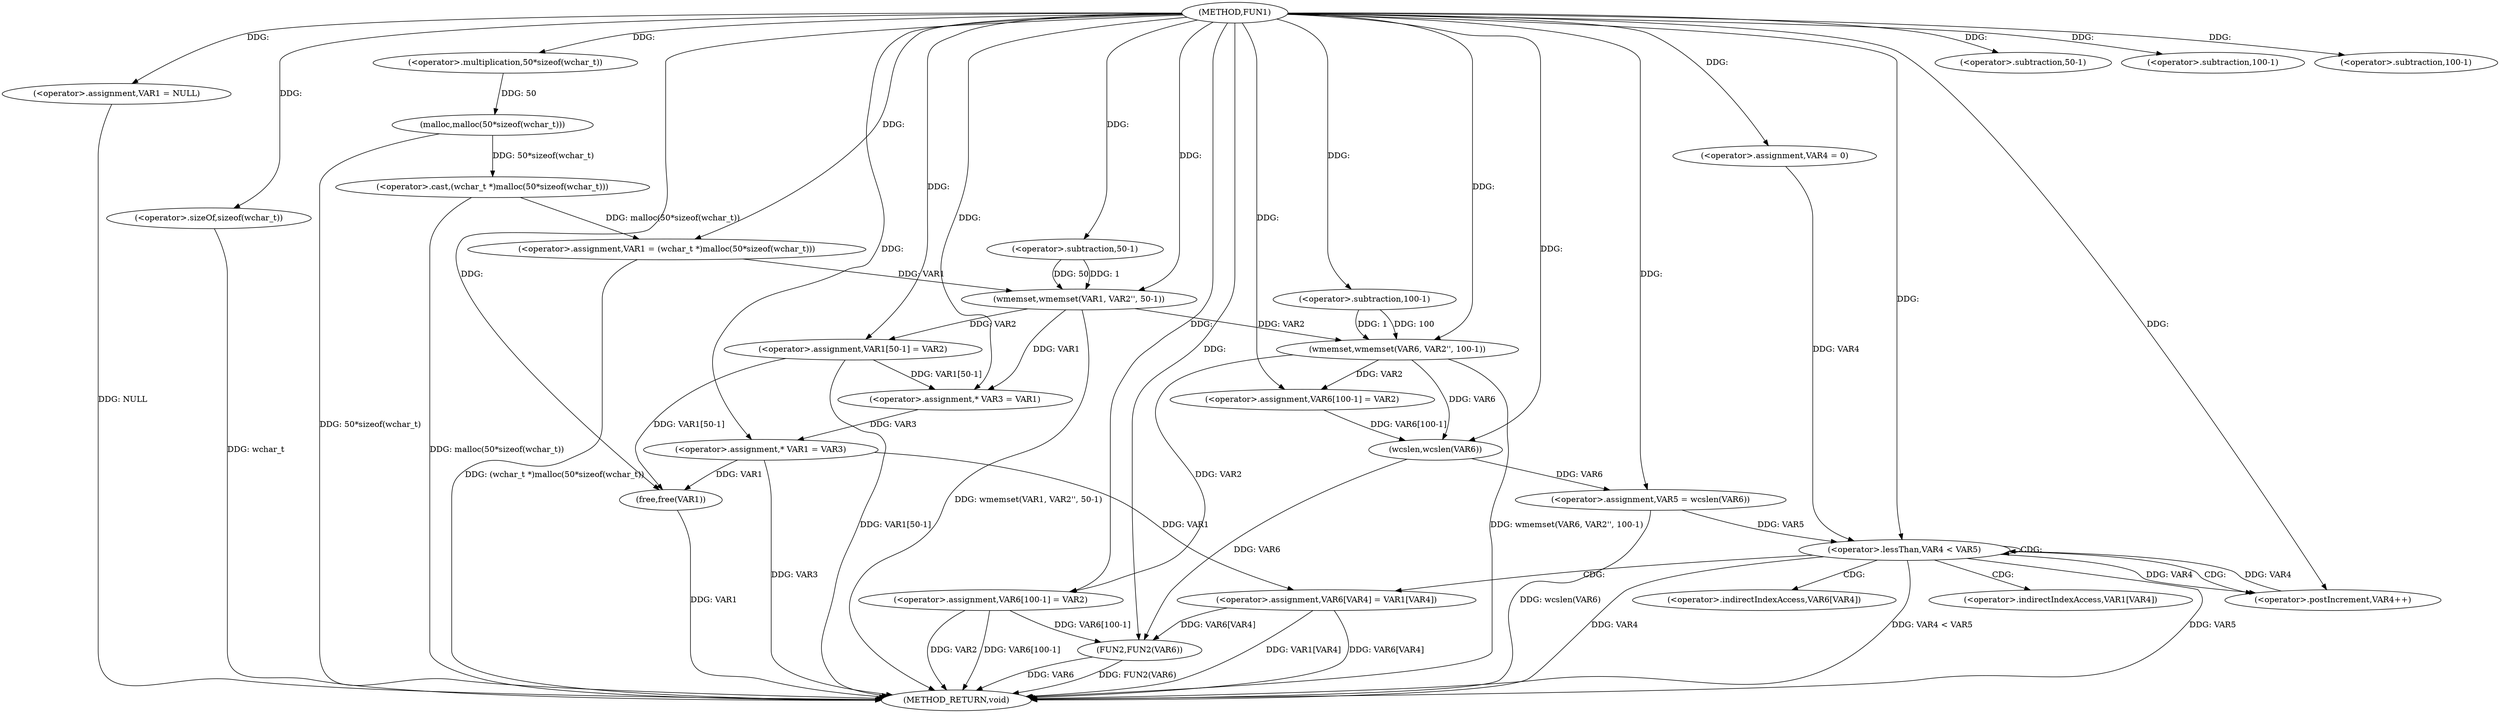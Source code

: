 digraph FUN1 {  
"1000100" [label = "(METHOD,FUN1)" ]
"1000186" [label = "(METHOD_RETURN,void)" ]
"1000103" [label = "(<operator>.assignment,VAR1 = NULL)" ]
"1000106" [label = "(<operator>.assignment,VAR1 = (wchar_t *)malloc(50*sizeof(wchar_t)))" ]
"1000108" [label = "(<operator>.cast,(wchar_t *)malloc(50*sizeof(wchar_t)))" ]
"1000110" [label = "(malloc,malloc(50*sizeof(wchar_t)))" ]
"1000111" [label = "(<operator>.multiplication,50*sizeof(wchar_t))" ]
"1000113" [label = "(<operator>.sizeOf,sizeof(wchar_t))" ]
"1000115" [label = "(wmemset,wmemset(VAR1, VAR2'', 50-1))" ]
"1000118" [label = "(<operator>.subtraction,50-1)" ]
"1000121" [label = "(<operator>.assignment,VAR1[50-1] = VAR2)" ]
"1000124" [label = "(<operator>.subtraction,50-1)" ]
"1000130" [label = "(<operator>.assignment,* VAR3 = VAR1)" ]
"1000134" [label = "(<operator>.assignment,* VAR1 = VAR3)" ]
"1000141" [label = "(wmemset,wmemset(VAR6, VAR2'', 100-1))" ]
"1000144" [label = "(<operator>.subtraction,100-1)" ]
"1000147" [label = "(<operator>.assignment,VAR6[100-1] = VAR2)" ]
"1000150" [label = "(<operator>.subtraction,100-1)" ]
"1000154" [label = "(<operator>.assignment,VAR5 = wcslen(VAR6))" ]
"1000156" [label = "(wcslen,wcslen(VAR6))" ]
"1000159" [label = "(<operator>.assignment,VAR4 = 0)" ]
"1000162" [label = "(<operator>.lessThan,VAR4 < VAR5)" ]
"1000165" [label = "(<operator>.postIncrement,VAR4++)" ]
"1000168" [label = "(<operator>.assignment,VAR6[VAR4] = VAR1[VAR4])" ]
"1000175" [label = "(<operator>.assignment,VAR6[100-1] = VAR2)" ]
"1000178" [label = "(<operator>.subtraction,100-1)" ]
"1000182" [label = "(FUN2,FUN2(VAR6))" ]
"1000184" [label = "(free,free(VAR1))" ]
"1000169" [label = "(<operator>.indirectIndexAccess,VAR6[VAR4])" ]
"1000172" [label = "(<operator>.indirectIndexAccess,VAR1[VAR4])" ]
  "1000168" -> "1000186"  [ label = "DDG: VAR1[VAR4]"] 
  "1000106" -> "1000186"  [ label = "DDG: (wchar_t *)malloc(50*sizeof(wchar_t))"] 
  "1000184" -> "1000186"  [ label = "DDG: VAR1"] 
  "1000168" -> "1000186"  [ label = "DDG: VAR6[VAR4]"] 
  "1000103" -> "1000186"  [ label = "DDG: NULL"] 
  "1000113" -> "1000186"  [ label = "DDG: wchar_t"] 
  "1000141" -> "1000186"  [ label = "DDG: wmemset(VAR6, VAR2'', 100-1)"] 
  "1000175" -> "1000186"  [ label = "DDG: VAR2"] 
  "1000175" -> "1000186"  [ label = "DDG: VAR6[100-1]"] 
  "1000154" -> "1000186"  [ label = "DDG: wcslen(VAR6)"] 
  "1000182" -> "1000186"  [ label = "DDG: FUN2(VAR6)"] 
  "1000162" -> "1000186"  [ label = "DDG: VAR5"] 
  "1000115" -> "1000186"  [ label = "DDG: wmemset(VAR1, VAR2'', 50-1)"] 
  "1000108" -> "1000186"  [ label = "DDG: malloc(50*sizeof(wchar_t))"] 
  "1000134" -> "1000186"  [ label = "DDG: VAR3"] 
  "1000121" -> "1000186"  [ label = "DDG: VAR1[50-1]"] 
  "1000162" -> "1000186"  [ label = "DDG: VAR4"] 
  "1000162" -> "1000186"  [ label = "DDG: VAR4 < VAR5"] 
  "1000110" -> "1000186"  [ label = "DDG: 50*sizeof(wchar_t)"] 
  "1000182" -> "1000186"  [ label = "DDG: VAR6"] 
  "1000100" -> "1000103"  [ label = "DDG: "] 
  "1000108" -> "1000106"  [ label = "DDG: malloc(50*sizeof(wchar_t))"] 
  "1000100" -> "1000106"  [ label = "DDG: "] 
  "1000110" -> "1000108"  [ label = "DDG: 50*sizeof(wchar_t)"] 
  "1000111" -> "1000110"  [ label = "DDG: 50"] 
  "1000100" -> "1000111"  [ label = "DDG: "] 
  "1000100" -> "1000113"  [ label = "DDG: "] 
  "1000106" -> "1000115"  [ label = "DDG: VAR1"] 
  "1000100" -> "1000115"  [ label = "DDG: "] 
  "1000118" -> "1000115"  [ label = "DDG: 50"] 
  "1000118" -> "1000115"  [ label = "DDG: 1"] 
  "1000100" -> "1000118"  [ label = "DDG: "] 
  "1000115" -> "1000121"  [ label = "DDG: VAR2"] 
  "1000100" -> "1000121"  [ label = "DDG: "] 
  "1000100" -> "1000124"  [ label = "DDG: "] 
  "1000121" -> "1000130"  [ label = "DDG: VAR1[50-1]"] 
  "1000115" -> "1000130"  [ label = "DDG: VAR1"] 
  "1000100" -> "1000130"  [ label = "DDG: "] 
  "1000130" -> "1000134"  [ label = "DDG: VAR3"] 
  "1000100" -> "1000134"  [ label = "DDG: "] 
  "1000100" -> "1000141"  [ label = "DDG: "] 
  "1000115" -> "1000141"  [ label = "DDG: VAR2"] 
  "1000144" -> "1000141"  [ label = "DDG: 100"] 
  "1000144" -> "1000141"  [ label = "DDG: 1"] 
  "1000100" -> "1000144"  [ label = "DDG: "] 
  "1000141" -> "1000147"  [ label = "DDG: VAR2"] 
  "1000100" -> "1000147"  [ label = "DDG: "] 
  "1000100" -> "1000150"  [ label = "DDG: "] 
  "1000156" -> "1000154"  [ label = "DDG: VAR6"] 
  "1000100" -> "1000154"  [ label = "DDG: "] 
  "1000141" -> "1000156"  [ label = "DDG: VAR6"] 
  "1000147" -> "1000156"  [ label = "DDG: VAR6[100-1]"] 
  "1000100" -> "1000156"  [ label = "DDG: "] 
  "1000100" -> "1000159"  [ label = "DDG: "] 
  "1000159" -> "1000162"  [ label = "DDG: VAR4"] 
  "1000165" -> "1000162"  [ label = "DDG: VAR4"] 
  "1000100" -> "1000162"  [ label = "DDG: "] 
  "1000154" -> "1000162"  [ label = "DDG: VAR5"] 
  "1000162" -> "1000165"  [ label = "DDG: VAR4"] 
  "1000100" -> "1000165"  [ label = "DDG: "] 
  "1000134" -> "1000168"  [ label = "DDG: VAR1"] 
  "1000100" -> "1000175"  [ label = "DDG: "] 
  "1000141" -> "1000175"  [ label = "DDG: VAR2"] 
  "1000100" -> "1000178"  [ label = "DDG: "] 
  "1000168" -> "1000182"  [ label = "DDG: VAR6[VAR4]"] 
  "1000156" -> "1000182"  [ label = "DDG: VAR6"] 
  "1000175" -> "1000182"  [ label = "DDG: VAR6[100-1]"] 
  "1000100" -> "1000182"  [ label = "DDG: "] 
  "1000134" -> "1000184"  [ label = "DDG: VAR1"] 
  "1000121" -> "1000184"  [ label = "DDG: VAR1[50-1]"] 
  "1000100" -> "1000184"  [ label = "DDG: "] 
  "1000162" -> "1000168"  [ label = "CDG: "] 
  "1000162" -> "1000162"  [ label = "CDG: "] 
  "1000162" -> "1000165"  [ label = "CDG: "] 
  "1000162" -> "1000172"  [ label = "CDG: "] 
  "1000162" -> "1000169"  [ label = "CDG: "] 
}
